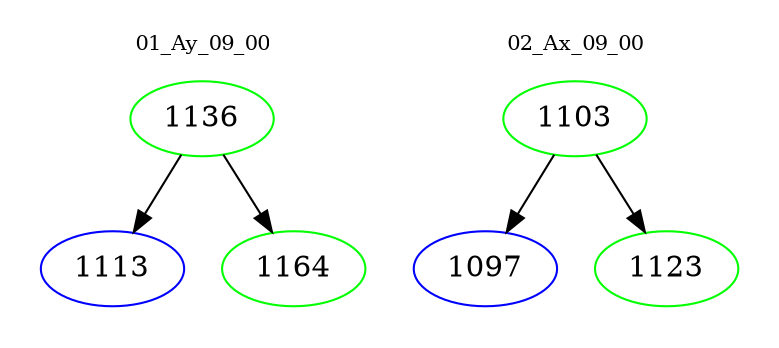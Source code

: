 digraph{
subgraph cluster_0 {
color = white
label = "01_Ay_09_00";
fontsize=10;
T0_1136 [label="1136", color="green"]
T0_1136 -> T0_1113 [color="black"]
T0_1113 [label="1113", color="blue"]
T0_1136 -> T0_1164 [color="black"]
T0_1164 [label="1164", color="green"]
}
subgraph cluster_1 {
color = white
label = "02_Ax_09_00";
fontsize=10;
T1_1103 [label="1103", color="green"]
T1_1103 -> T1_1097 [color="black"]
T1_1097 [label="1097", color="blue"]
T1_1103 -> T1_1123 [color="black"]
T1_1123 [label="1123", color="green"]
}
}
